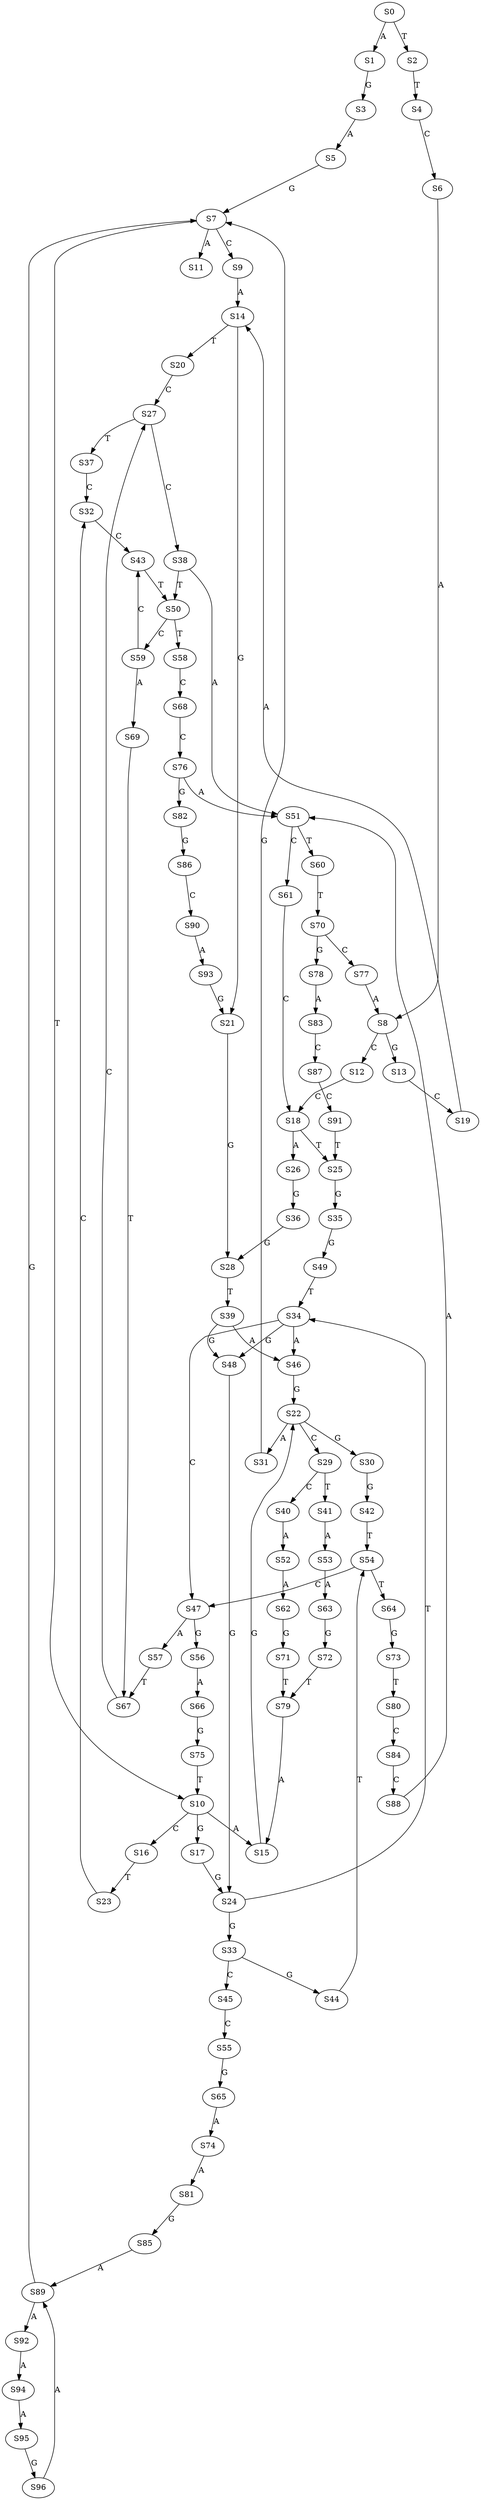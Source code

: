 strict digraph  {
	S0 -> S1 [ label = A ];
	S0 -> S2 [ label = T ];
	S1 -> S3 [ label = G ];
	S2 -> S4 [ label = T ];
	S3 -> S5 [ label = A ];
	S4 -> S6 [ label = C ];
	S5 -> S7 [ label = G ];
	S6 -> S8 [ label = A ];
	S7 -> S9 [ label = C ];
	S7 -> S10 [ label = T ];
	S7 -> S11 [ label = A ];
	S8 -> S12 [ label = C ];
	S8 -> S13 [ label = G ];
	S9 -> S14 [ label = A ];
	S10 -> S15 [ label = A ];
	S10 -> S16 [ label = C ];
	S10 -> S17 [ label = G ];
	S12 -> S18 [ label = C ];
	S13 -> S19 [ label = C ];
	S14 -> S20 [ label = T ];
	S14 -> S21 [ label = G ];
	S15 -> S22 [ label = G ];
	S16 -> S23 [ label = T ];
	S17 -> S24 [ label = G ];
	S18 -> S25 [ label = T ];
	S18 -> S26 [ label = A ];
	S19 -> S14 [ label = A ];
	S20 -> S27 [ label = C ];
	S21 -> S28 [ label = G ];
	S22 -> S29 [ label = C ];
	S22 -> S30 [ label = G ];
	S22 -> S31 [ label = A ];
	S23 -> S32 [ label = C ];
	S24 -> S33 [ label = G ];
	S24 -> S34 [ label = T ];
	S25 -> S35 [ label = G ];
	S26 -> S36 [ label = G ];
	S27 -> S37 [ label = T ];
	S27 -> S38 [ label = C ];
	S28 -> S39 [ label = T ];
	S29 -> S40 [ label = C ];
	S29 -> S41 [ label = T ];
	S30 -> S42 [ label = G ];
	S31 -> S7 [ label = G ];
	S32 -> S43 [ label = C ];
	S33 -> S44 [ label = G ];
	S33 -> S45 [ label = C ];
	S34 -> S46 [ label = A ];
	S34 -> S47 [ label = C ];
	S34 -> S48 [ label = G ];
	S35 -> S49 [ label = G ];
	S36 -> S28 [ label = G ];
	S37 -> S32 [ label = C ];
	S38 -> S50 [ label = T ];
	S38 -> S51 [ label = A ];
	S39 -> S48 [ label = G ];
	S39 -> S46 [ label = A ];
	S40 -> S52 [ label = A ];
	S41 -> S53 [ label = A ];
	S42 -> S54 [ label = T ];
	S43 -> S50 [ label = T ];
	S44 -> S54 [ label = T ];
	S45 -> S55 [ label = C ];
	S46 -> S22 [ label = G ];
	S47 -> S56 [ label = G ];
	S47 -> S57 [ label = A ];
	S48 -> S24 [ label = G ];
	S49 -> S34 [ label = T ];
	S50 -> S58 [ label = T ];
	S50 -> S59 [ label = C ];
	S51 -> S60 [ label = T ];
	S51 -> S61 [ label = C ];
	S52 -> S62 [ label = A ];
	S53 -> S63 [ label = A ];
	S54 -> S64 [ label = T ];
	S54 -> S47 [ label = C ];
	S55 -> S65 [ label = G ];
	S56 -> S66 [ label = A ];
	S57 -> S67 [ label = T ];
	S58 -> S68 [ label = C ];
	S59 -> S43 [ label = C ];
	S59 -> S69 [ label = A ];
	S60 -> S70 [ label = T ];
	S61 -> S18 [ label = C ];
	S62 -> S71 [ label = G ];
	S63 -> S72 [ label = G ];
	S64 -> S73 [ label = G ];
	S65 -> S74 [ label = A ];
	S66 -> S75 [ label = G ];
	S67 -> S27 [ label = C ];
	S68 -> S76 [ label = C ];
	S69 -> S67 [ label = T ];
	S70 -> S77 [ label = C ];
	S70 -> S78 [ label = G ];
	S71 -> S79 [ label = T ];
	S72 -> S79 [ label = T ];
	S73 -> S80 [ label = T ];
	S74 -> S81 [ label = A ];
	S75 -> S10 [ label = T ];
	S76 -> S51 [ label = A ];
	S76 -> S82 [ label = G ];
	S77 -> S8 [ label = A ];
	S78 -> S83 [ label = A ];
	S79 -> S15 [ label = A ];
	S80 -> S84 [ label = C ];
	S81 -> S85 [ label = G ];
	S82 -> S86 [ label = G ];
	S83 -> S87 [ label = C ];
	S84 -> S88 [ label = C ];
	S85 -> S89 [ label = A ];
	S86 -> S90 [ label = C ];
	S87 -> S91 [ label = C ];
	S88 -> S51 [ label = A ];
	S89 -> S7 [ label = G ];
	S89 -> S92 [ label = A ];
	S90 -> S93 [ label = A ];
	S91 -> S25 [ label = T ];
	S92 -> S94 [ label = A ];
	S93 -> S21 [ label = G ];
	S94 -> S95 [ label = A ];
	S95 -> S96 [ label = G ];
	S96 -> S89 [ label = A ];
}
